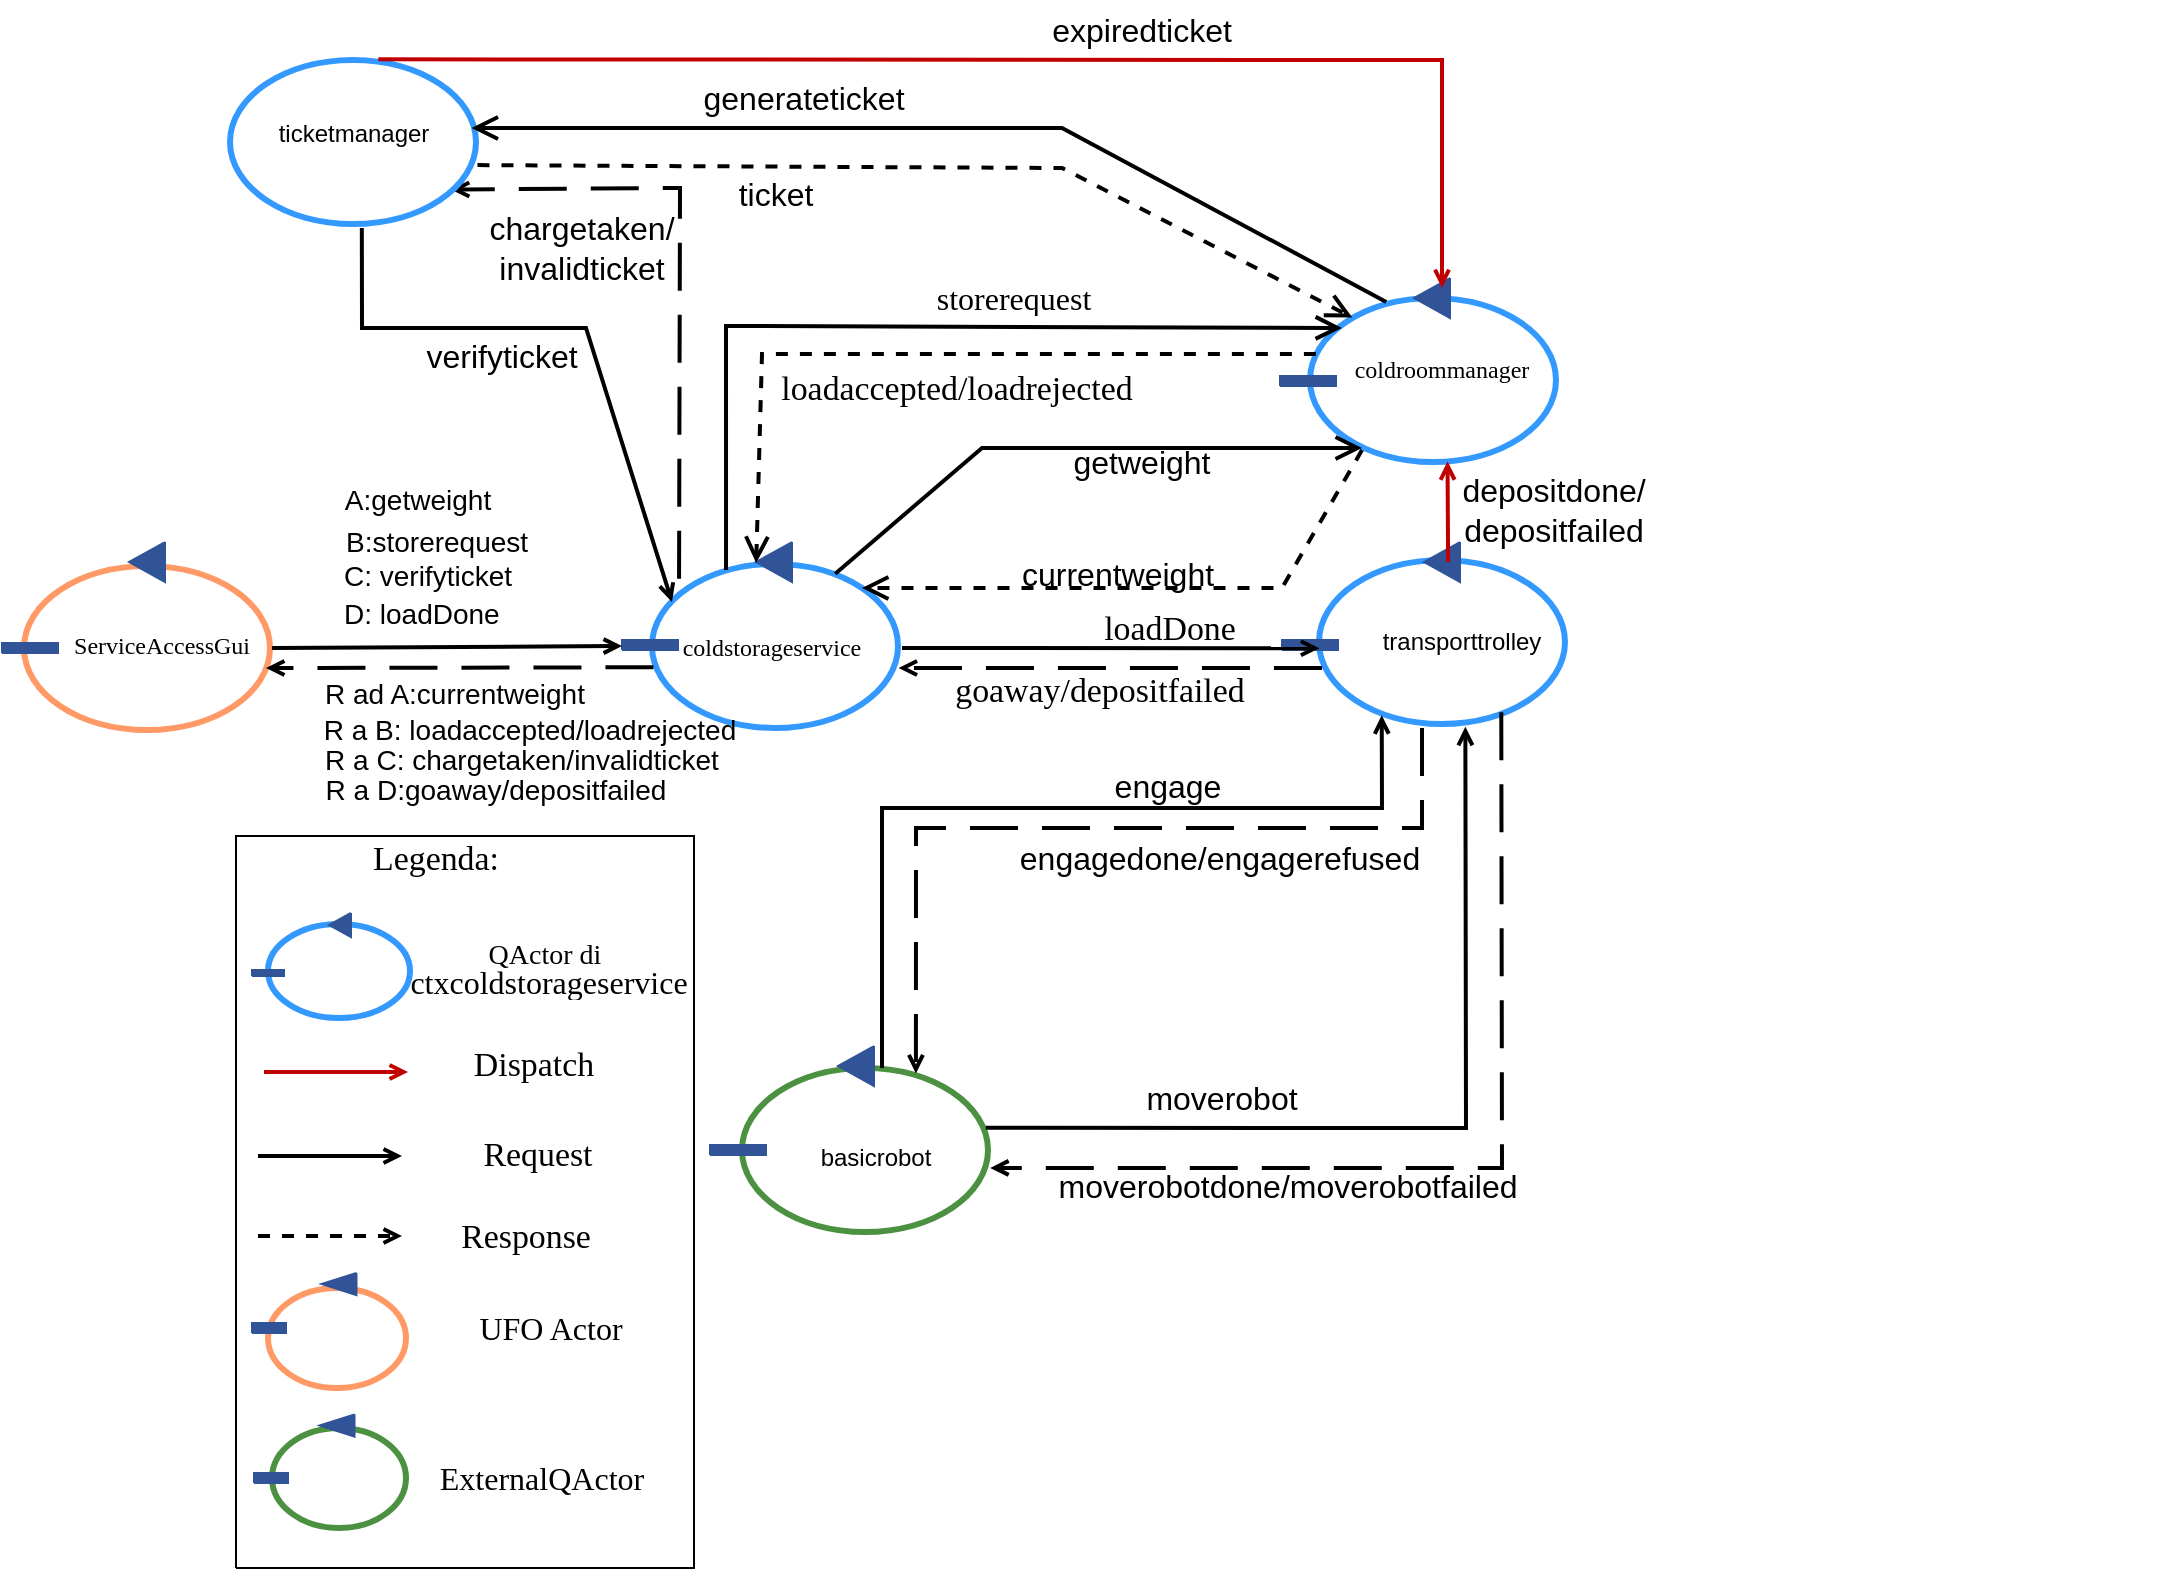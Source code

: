 <mxfile version="24.2.5" type="device">
  <diagram name="Pagina-1" id="2z8MdK_rds_FzZH4PgVI">
    <mxGraphModel dx="-200" dy="310" grid="1" gridSize="10" guides="1" tooltips="1" connect="1" arrows="1" fold="1" page="1" pageScale="1" pageWidth="827" pageHeight="1169" math="0" shadow="0">
      <root>
        <mxCell id="0" />
        <mxCell id="1" parent="0" />
        <UserObject label="" tags="Sfondo" id="kZNqer2ItSsOgNp0ve4C-4">
          <mxCell style="vsdxID=4;fillColor=none;gradientColor=none;shape=stencil(vVHLDsIgEPwajiQU4hfU+h8bu7RELM2CFv9eyMZYjCcP3mZ2Zh/ZEaaPM6wotIqJwgU3N6ZZmKPQ2i0zkksFCTMI09tAOFG4LSPzFaqzomu41wmZ+1Tt0OrB7MD0xE6gc5EoN5qi1vsa1Kmvo1SWkF2UFBIkF5ZmqweaUJY10nqYGiluiOuu3P182P/OKuD9Zuu855T2+mcspcSRmuEJ);strokeColor=#3399ff;strokeWidth=3;points=[[0.5,0,0],[0.5,0.5,0],[0.5,0.5,0],[0.5,0.5,0],[1,0.5,0]];labelBackgroundColor=none;rounded=0;html=1;whiteSpace=wrap;" parent="1" vertex="1">
            <mxGeometry x="1486.5" y="636" width="123" height="82" as="geometry" />
          </mxCell>
        </UserObject>
        <UserObject label="" tags="Sfondo" id="kZNqer2ItSsOgNp0ve4C-5">
          <mxCell style="vsdxID=5;rotation=270;fillColor=#305497;gradientColor=none;shape=stencil(UzV2Ls5ILEhVNTIoLinKz04tz0wpyVA1dlE1MsrMy0gtyiwBslSNXVWNndPyi1LTi/JL81Ig/IJEkEoQKze/DGRCBUSfoYEBSI+RQSUq3w2iOCczD0mxKapaPCpJMJSAC4AMhNvTMnNyIF5Hlkf3K1AIEk7GrgA=);strokeColor=#305497;points=[[0.5,0.67,0],[1,0.67,0],[0.5,0,0]];labelBackgroundColor=none;rounded=0;html=1;whiteSpace=wrap;" parent="1" vertex="1">
            <mxGeometry x="1538" y="628" width="20" height="18" as="geometry" />
          </mxCell>
        </UserObject>
        <UserObject label="" tags="Sfondo" id="kZNqer2ItSsOgNp0ve4C-6">
          <mxCell style="vsdxID=6;fillColor=#305497;gradientColor=none;shape=stencil(nZBLDoAgDERP0z3SIyjew0SURgSD+Lu9kMZoXLhwN9O+tukAlrNpJg1SzDH4QW/URgNYgZTkjA4UkwJUgGXng+6DX1zLfmoymdXo17xh5zmRJ6Q42BWCfc2oJfdAr+Yv+AP9Cb7OJ3H/2JG1HNGz/84klThPVCc=);strokeColor=#305497;points=[[1,0.5,0],[0.5,0,0],[0.5,0.5,0],[0.5,0.5,0]];labelBackgroundColor=none;rounded=0;html=1;whiteSpace=wrap;" parent="1" vertex="1">
            <mxGeometry x="1468" y="676" width="28" height="5" as="geometry" />
          </mxCell>
        </UserObject>
        <UserObject label="&lt;div style=&quot;font-size: 1px&quot;&gt;&lt;font style=&quot;font-size:16.93px;font-family:Calibri;color:#000000;direction:ltr;letter-spacing:0px;line-height:120%;opacity:1&quot;&gt;&lt;br&gt;&lt;/font&gt;&lt;/div&gt;" tags="Sfondo" id="kZNqer2ItSsOgNp0ve4C-11">
          <mxCell style="verticalAlign=middle;align=center;overflow=width;vsdxID=11;fillColor=none;gradientColor=none;shape=stencil(nZBLDoAgDERP0z3SIyjew0SURgSD+Lu9kMZoXLhwN9O+tukAlrNpJg1SzDH4QW/URgNYgZTkjA4UkwJUgGXng+6DX1zLfmoymdXo17xh5zmRJ6Q42BWCfc2oJfdAr+Yv+AP9Cb7OJ3H/2JG1HNGz/84klThPVCc=);strokeColor=none;points=[];labelBackgroundColor=none;rounded=0;html=1;whiteSpace=wrap;" parent="1" vertex="1">
            <mxGeometry x="1460" y="789" width="214" height="28" as="geometry" />
          </mxCell>
        </UserObject>
        <UserObject label="" tags="Sfondo" id="kZNqer2ItSsOgNp0ve4C-28">
          <mxCell style="vsdxID=30;fillColor=none;gradientColor=none;shape=stencil(vVHLDsIgEPwajiQU4hfU+h8bu7RELM2CFv9eyMZYjCcP3mZ2Zh/ZEaaPM6wotIqJwgU3N6ZZmKPQ2i0zkksFCTMI09tAOFG4LSPzFaqzomu41wmZ+1Tt0OrB7MD0xE6gc5EoN5qi1vsa1Kmvo1SWkF2UFBIkF5ZmqweaUJY10nqYGiluiOuu3P182P/OKuD9Zuu855T2+mcspcSRmuEJ);strokeColor=#3399ff;strokeWidth=3;points=[[0.5,0,0],[0.5,0.5,0],[0.5,0.5,0],[0.5,0.5,0],[1,0.5,0]];labelBackgroundColor=none;rounded=0;html=1;whiteSpace=wrap;" parent="1" vertex="1">
            <mxGeometry x="1153" y="638" width="123" height="82" as="geometry" />
          </mxCell>
        </UserObject>
        <UserObject label="" tags="Sfondo" id="kZNqer2ItSsOgNp0ve4C-29">
          <mxCell style="vsdxID=31;rotation=270;fillColor=#305497;gradientColor=none;shape=stencil(UzV2Ls5ILEhVNTIoLinKz04tz0wpyVA1dlE1MsrMy0gtyiwBslSNXVWNndPyi1LTi/JL81Ig/IJEkEoQKze/DGRCBUSfoYEBSI+RQSUq3w2iOCczD0mxKapaPCpJMJSAC4AMhNvTMnNyIF5Hlkf3K1AIEk7GrgA=);strokeColor=#305497;points=[[0.5,0.67,0],[1,0.67,0],[0.5,0,0]];labelBackgroundColor=none;rounded=0;html=1;whiteSpace=wrap;" parent="1" vertex="1">
            <mxGeometry x="1204" y="628" width="20" height="18" as="geometry" />
          </mxCell>
        </UserObject>
        <UserObject label="" tags="Sfondo" id="kZNqer2ItSsOgNp0ve4C-30">
          <mxCell style="vsdxID=32;fillColor=#305497;gradientColor=none;shape=stencil(nZBLDoAgDERP0z3SIyjew0SURgSD+Lu9kMZoXLhwN9O+tukAlrNpJg1SzDH4QW/URgNYgZTkjA4UkwJUgGXng+6DX1zLfmoymdXo17xh5zmRJ6Q42BWCfc2oJfdAr+Yv+AP9Cb7OJ3H/2JG1HNGz/84klThPVCc=);strokeColor=#305497;points=[[1,0.5,0],[0.5,0,0],[0.5,0.5,0],[0.5,0.5,0]];labelBackgroundColor=none;rounded=0;html=1;whiteSpace=wrap;" parent="1" vertex="1">
            <mxGeometry x="1138" y="676" width="28" height="5" as="geometry" />
          </mxCell>
        </UserObject>
        <UserObject label="" tags="Sfondo" id="kZNqer2ItSsOgNp0ve4C-31">
          <mxCell style="vsdxID=33;fillColor=none;gradientColor=none;shape=stencil(vVHLDsIgEPwajiQU4hfU+h8bu7RELM2CFv9eyMZYjCcP3mZ2Zh/ZEaaPM6wotIqJwgU3N6ZZmKPQ2i0zkksFCTMI09tAOFG4LSPzFaqzomu41wmZ+1Tt0OrB7MD0xE6gc5EoN5qi1vsa1Kmvo1SWkF2UFBIkF5ZmqweaUJY10nqYGiluiOuu3P182P/OKuD9Zuu855T2+mcspcSRmuEJ);strokeColor=#3399ff;strokeWidth=3;points=[[0.5,0,0],[0.5,0.5,0],[0.5,0.5,0],[0.5,0.5,0],[1,0.5,0]];labelBackgroundColor=none;rounded=0;html=1;whiteSpace=wrap;" parent="1" vertex="1">
            <mxGeometry x="1482" y="505" width="123" height="82" as="geometry" />
          </mxCell>
        </UserObject>
        <UserObject label="" tags="Sfondo" id="kZNqer2ItSsOgNp0ve4C-32">
          <mxCell style="vsdxID=34;rotation=270;fillColor=#305497;gradientColor=none;shape=stencil(UzV2Ls5ILEhVNTIoLinKz04tz0wpyVA1dlE1MsrMy0gtyiwBslSNXVWNndPyi1LTi/JL81Ig/IJEkEoQKze/DGRCBUSfoYEBSI+RQSUq3w2iOCczD0mxKapaPCpJMJSAC4AMhNvTMnNyIF5Hlkf3K1AIEk7GrgA=);strokeColor=#305497;points=[[0.5,0.67,0],[1,0.67,0],[0.5,0,0]];labelBackgroundColor=none;rounded=0;html=1;whiteSpace=wrap;" parent="1" vertex="1">
            <mxGeometry x="1533" y="496" width="20" height="18" as="geometry" />
          </mxCell>
        </UserObject>
        <UserObject label="" tags="Sfondo" id="kZNqer2ItSsOgNp0ve4C-33">
          <mxCell style="vsdxID=35;fillColor=#305497;gradientColor=none;shape=stencil(nZBLDoAgDERP0z3SIyjew0SURgSD+Lu9kMZoXLhwN9O+tukAlrNpJg1SzDH4QW/URgNYgZTkjA4UkwJUgGXng+6DX1zLfmoymdXo17xh5zmRJ6Q42BWCfc2oJfdAr+Yv+AP9Cb7OJ3H/2JG1HNGz/84klThPVCc=);strokeColor=#305497;points=[[1,0.5,0],[0.5,0,0],[0.5,0.5,0],[0.5,0.5,0]];labelBackgroundColor=none;rounded=0;html=1;whiteSpace=wrap;" parent="1" vertex="1">
            <mxGeometry x="1467" y="544" width="28" height="5" as="geometry" />
          </mxCell>
        </UserObject>
        <UserObject label="&lt;div style=&quot;&quot;&gt;&lt;font style=&quot;font-family: Calibri; color: rgb(0, 0, 0); direction: ltr; letter-spacing: 0px; line-height: 120%; opacity: 1; font-size: 12px;&quot;&gt;coldroommanager&lt;/font&gt;&lt;/div&gt;" tags="Sfondo" id="kZNqer2ItSsOgNp0ve4C-34">
          <mxCell style="verticalAlign=middle;align=center;overflow=width;vsdxID=36;fillColor=none;gradientColor=none;shape=stencil(nZBLDoAgDERP0z3SIyjew0SURgSD+Lu9kMZoXLhwN9O+tukAlrNpJg1SzDH4QW/URgNYgZTkjA4UkwJUgGXng+6DX1zLfmoymdXo17xh5zmRJ6Q42BWCfc2oJfdAr+Yv+AP9Cb7OJ3H/2JG1HNGz/84klThPVCc=);strokeColor=none;points=[];labelBackgroundColor=none;rounded=0;html=1;whiteSpace=wrap;" parent="1" vertex="1">
            <mxGeometry x="1441" y="527" width="214" height="28" as="geometry" />
          </mxCell>
        </UserObject>
        <UserObject label="&lt;div style=&quot;&quot;&gt;&lt;font style=&quot;font-family: Calibri; color: rgb(0, 0, 0); direction: ltr; letter-spacing: 0px; line-height: 120%; opacity: 1;&quot;&gt;&lt;font style=&quot;font-size: 12px;&quot;&gt;ServiceAccessGui&lt;/font&gt;&lt;br&gt;&lt;/font&gt;&lt;/div&gt;" tags="Sfondo" id="kZNqer2ItSsOgNp0ve4C-35">
          <mxCell style="verticalAlign=middle;align=center;overflow=width;vsdxID=37;fillColor=none;gradientColor=none;shape=stencil(nZBLDoAgDERP0z3SIyjew0SURgSD+Lu9kMZoXLhwN9O+tukAlrNpJg1SzDH4QW/URgNYgZTkjA4UkwJUgGXng+6DX1zLfmoymdXo17xh5zmRJ6Q42BWCfc2oJfdAr+Yv+AP9Cb7OJ3H/2JG1HNGz/84klThPVCc=);strokeColor=none;points=[];labelBackgroundColor=none;rounded=0;html=1;whiteSpace=wrap;" parent="1" vertex="1">
            <mxGeometry x="863" y="665" width="90" height="28" as="geometry" />
          </mxCell>
        </UserObject>
        <UserObject label="&lt;div style=&quot;font-size: 1px&quot;&gt;&lt;font style=&quot;font-size:16.93px;font-family:Calibri;color:#000000;direction:ltr;letter-spacing:0px;line-height:120%;opacity:1&quot;&gt;loadaccepted/loadrejected&lt;br&gt;&lt;/font&gt;&lt;/div&gt;" tags="Sfondo" id="kZNqer2ItSsOgNp0ve4C-36">
          <mxCell style="verticalAlign=middle;align=center;overflow=width;vsdxID=41;fillColor=none;gradientColor=none;shape=stencil(nZBLDoAgDERP0z3SIyjew0SURgSD+Lu9kMZoXLhwN9O+tukAlrNpJg1SzDH4QW/URgNYgZTkjA4UkwJUgGXng+6DX1zLfmoymdXo17xh5zmRJ6Q42BWCfc2oJfdAr+Yv+AP9Cb7OJ3H/2JG1HNGz/84klThPVCc=);strokeColor=none;points=[];labelBackgroundColor=none;rounded=0;html=1;whiteSpace=wrap;" parent="1" vertex="1">
            <mxGeometry x="1203" y="531" width="205" height="40" as="geometry" />
          </mxCell>
        </UserObject>
        <UserObject label="&lt;div style=&quot;&quot;&gt;&lt;font style=&quot;font-family: Calibri; color: rgb(0, 0, 0); direction: ltr; letter-spacing: 0px; line-height: 120%; opacity: 1;&quot;&gt;&lt;font style=&quot;font-size: 16px;&quot;&gt;storerequest&lt;/font&gt;&lt;br&gt;&lt;/font&gt;&lt;/div&gt;" tags="Sfondo" id="kZNqer2ItSsOgNp0ve4C-37">
          <mxCell style="verticalAlign=middle;align=center;overflow=width;vsdxID=42;fillColor=none;gradientColor=none;shape=stencil(nZBLDoAgDERP0z3SIyjew0SURgSD+Lu9kMZoXLhwN9O+tukAlrNpJg1SzDH4QW/URgNYgZTkjA4UkwJUgGXng+6DX1zLfmoymdXo17xh5zmRJ6Q42BWCfc2oJfdAr+Yv+AP9Cb7OJ3H/2JG1HNGz/84klThPVCc=);strokeColor=none;points=[];labelBackgroundColor=none;rounded=0;html=1;whiteSpace=wrap;" parent="1" vertex="1">
            <mxGeometry x="1252" y="495" width="164" height="21" as="geometry" />
          </mxCell>
        </UserObject>
        <UserObject label="" tags="Sfondo" id="kZNqer2ItSsOgNp0ve4C-38">
          <mxCell style="vsdxID=43;edgeStyle=none;startArrow=none;endArrow=open;startSize=5;endSize=5;strokeWidth=2;strokeColor=#000000;spacingTop=0;spacingBottom=0;spacingLeft=0;spacingRight=0;verticalAlign=middle;html=1;labelBackgroundColor=#ffffff;rounded=0;exitX=0.551;exitY=0.75;exitDx=0;exitDy=0;exitPerimeter=0;" parent="1" source="kZNqer2ItSsOgNp0ve4C-66" edge="1">
            <mxGeometry relative="1" as="geometry">
              <Array as="points">
                <mxPoint x="1008" y="520" />
                <mxPoint x="1120" y="520" />
              </Array>
              <mxPoint x="1067" y="660" as="sourcePoint" />
              <mxPoint x="1163" y="657" as="targetPoint" />
            </mxGeometry>
          </mxCell>
        </UserObject>
        <UserObject label="&lt;div style=&quot;font-size: 1px&quot;&gt;&lt;font style=&quot;font-size:16.93px;font-family:Calibri;color:#000000;direction:ltr;letter-spacing:0px;line-height:120%;opacity:1&quot;&gt;loadDone&lt;br/&gt;&lt;/font&gt;&lt;/div&gt;" tags="Sfondo" id="kZNqer2ItSsOgNp0ve4C-43">
          <mxCell style="verticalAlign=middle;align=center;overflow=width;vsdxID=52;fillColor=none;gradientColor=none;shape=stencil(nZBLDoAgDERP0z3SIyjew0SURgSD+Lu9kMZoXLhwN9O+tukAlrNpJg1SzDH4QW/URgNYgZTkjA4UkwJUgGXng+6DX1zLfmoymdXo17xh5zmRJ6Q42BWCfc2oJfdAr+Yv+AP9Cb7OJ3H/2JG1HNGz/84klThPVCc=);strokeColor=none;points=[];labelBackgroundColor=none;rounded=0;html=1;whiteSpace=wrap;" parent="1" vertex="1">
            <mxGeometry x="1330" y="660" width="164" height="21" as="geometry" />
          </mxCell>
        </UserObject>
        <UserObject label="" tags="Sfondo" id="kZNqer2ItSsOgNp0ve4C-44">
          <mxCell style="vsdxID=53;edgeStyle=none;dashed=1;dashPattern=12.00 6.00;startArrow=none;endArrow=open;startSize=5;endSize=5;strokeWidth=2;strokeColor=#000000;spacingTop=0;spacingBottom=0;spacingLeft=0;spacingRight=0;verticalAlign=middle;html=1;labelBackgroundColor=#ffffff;rounded=0;exitX=0.012;exitY=0.659;exitDx=0;exitDy=0;exitPerimeter=0;entryX=0.987;entryY=1;entryDx=0;entryDy=0;entryPerimeter=0;" parent="1" source="kZNqer2ItSsOgNp0ve4C-4" target="kZNqer2ItSsOgNp0ve4C-52" edge="1">
            <mxGeometry relative="1" as="geometry">
              <Array as="points" />
              <mxPoint x="1478" y="730" as="sourcePoint" />
              <mxPoint x="1257" y="712" as="targetPoint" />
            </mxGeometry>
          </mxCell>
        </UserObject>
        <UserObject label="&lt;div style=&quot;font-size: 1px&quot;&gt;&lt;font style=&quot;font-size:16.93px;font-family:Calibri;color:#000000;direction:ltr;letter-spacing:0px;line-height:120%;opacity:1&quot;&gt;goaway/depositfailed&lt;br&gt;&lt;/font&gt;&lt;/div&gt;" tags="Sfondo" id="kZNqer2ItSsOgNp0ve4C-45">
          <mxCell style="verticalAlign=middle;align=center;overflow=width;vsdxID=54;fillColor=none;gradientColor=none;shape=stencil(nZBLDoAgDERP0z3SIyjew0SURgSD+Lu9kMZoXLhwN9O+tukAlrNpJg1SzDH4QW/URgNYgZTkjA4UkwJUgGXng+6DX1zLfmoymdXo17xh5zmRJ6Q42BWCfc2oJfdAr+Yv+AP9Cb7OJ3H/2JG1HNGz/84klThPVCc=);strokeColor=none;points=[];labelBackgroundColor=none;rounded=0;html=1;whiteSpace=wrap;" parent="1" vertex="1">
            <mxGeometry x="1295" y="691.5" width="164" height="21" as="geometry" />
          </mxCell>
        </UserObject>
        <UserObject label="" tags="Sfondo" id="kZNqer2ItSsOgNp0ve4C-49">
          <mxCell style="vsdxID=64;fillColor=none;gradientColor=none;shape=stencil(vVHLDsIgEPwajiQU4hfU+h8bu7RELM2CFv9eyMZYjCcP3mZ2Zh/ZEaaPM6wotIqJwgU3N6ZZmKPQ2i0zkksFCTMI09tAOFG4LSPzFaqzomu41wmZ+1Tt0OrB7MD0xE6gc5EoN5qi1vsa1Kmvo1SWkF2UFBIkF5ZmqweaUJY10nqYGiluiOuu3P182P/OKuD9Zuu855T2+mcspcSRmuEJ);strokeColor=#f96;strokeWidth=3;points=[[0.5,0,0],[0.5,0.5,0],[0.5,0.5,0],[0.5,0.5,0],[1,0.5,0]];labelBackgroundColor=none;rounded=0;html=1;whiteSpace=wrap;" parent="1" vertex="1">
            <mxGeometry x="839" y="639" width="123" height="82" as="geometry" />
          </mxCell>
        </UserObject>
        <UserObject label="" tags="Sfondo" id="kZNqer2ItSsOgNp0ve4C-50">
          <mxCell style="vsdxID=65;rotation=270;fillColor=#305497;gradientColor=none;shape=stencil(UzV2Ls5ILEhVNTIoLinKz04tz0wpyVA1dlE1MsrMy0gtyiwBslSNXVWNndPyi1LTi/JL81Ig/IJEkEoQKze/DGRCBUSfoYEBSI+RQSUq3w2iOCczD0mxKapaPCpJMJSAC4AMhNvTMnNyIF5Hlkf3K1AIEk7GrgA=);strokeColor=#305497;points=[[0.5,0.67,0],[1,0.67,0],[0.5,0,0]];labelBackgroundColor=none;rounded=0;html=1;whiteSpace=wrap;" parent="1" vertex="1">
            <mxGeometry x="890.5" y="628" width="20" height="18" as="geometry" />
          </mxCell>
        </UserObject>
        <UserObject label="" tags="Sfondo" id="kZNqer2ItSsOgNp0ve4C-51">
          <mxCell style="vsdxID=66;fillColor=#305497;gradientColor=none;shape=stencil(nZBLDoAgDERP0z3SIyjew0SURgSD+Lu9kMZoXLhwN9O+tukAlrNpJg1SzDH4QW/URgNYgZTkjA4UkwJUgGXng+6DX1zLfmoymdXo17xh5zmRJ6Q42BWCfc2oJfdAr+Yv+AP9Cb7OJ3H/2JG1HNGz/84klThPVCc=);strokeColor=#305497;points=[[1,0.5,0],[0.5,0,0],[0.5,0.5,0],[0.5,0.5,0]];labelBackgroundColor=none;rounded=0;html=1;whiteSpace=wrap;" parent="1" vertex="1">
            <mxGeometry x="828" y="677.5" width="28" height="5" as="geometry" />
          </mxCell>
        </UserObject>
        <UserObject label="&lt;div style=&quot;&quot;&gt;&lt;font style=&quot;font-family: Calibri; color: rgb(0, 0, 0); direction: ltr; letter-spacing: 0px; line-height: 120%; opacity: 1; font-size: 12px;&quot;&gt;coldstorageservice&lt;/font&gt;&lt;/div&gt;" tags="Sfondo" id="kZNqer2ItSsOgNp0ve4C-52">
          <mxCell style="verticalAlign=middle;align=center;overflow=width;vsdxID=68;fillColor=none;gradientColor=none;shape=stencil(nZBLDoAgDERP0z3SIyjew0SURgSD+Lu9kMZoXLhwN9O+tukAlrNpJg1SzDH4QW/URgNYgZTkjA4UkwJUgGXng+6DX1zLfmoymdXo17xh5zmRJ6Q42BWCfc2oJfdAr+Yv+AP9Cb7OJ3H/2JG1HNGz/84klThPVCc=);strokeColor=none;points=[];labelBackgroundColor=none;rounded=0;html=1;whiteSpace=wrap;" parent="1" vertex="1">
            <mxGeometry x="1148" y="670" width="130" height="20" as="geometry" />
          </mxCell>
        </UserObject>
        <UserObject label="&lt;div style=&quot;font-size: 1px&quot;&gt;&lt;p style=&quot;text-align:center;margin-left:0;margin-right:0;margin-top:0px;margin-bottom:0px;text-indent:0;vertical-align:middle;direction:ltr;&quot;&gt;&lt;/p&gt;&lt;/div&gt;" tags="Connettore Azure" id="kZNqer2ItSsOgNp0ve4C-54">
          <mxCell style="vsdxID=56;edgeStyle=none;dashed=1;startArrow=none;endArrow=open;startSize=9;endSize=9;strokeWidth=2;strokeColor=#000000;spacingTop=0;spacingBottom=0;spacingLeft=0;spacingRight=0;verticalAlign=middle;html=1;labelBackgroundColor=#ffffff;rounded=0;align=center;exitX=0.024;exitY=0.341;exitDx=0;exitDy=0;exitPerimeter=0;" parent="1" source="kZNqer2ItSsOgNp0ve4C-31" target="kZNqer2ItSsOgNp0ve4C-29" edge="1">
            <mxGeometry x="0.227" y="14" relative="1" as="geometry">
              <mxPoint as="offset" />
              <Array as="points">
                <mxPoint x="1208" y="533" />
                <mxPoint x="1205.09" y="637.52" />
              </Array>
            </mxGeometry>
          </mxCell>
        </UserObject>
        <UserObject label="&lt;div style=&quot;font-size: 1px&quot;&gt;&lt;p style=&quot;text-align:center;margin-left:0;margin-right:0;margin-top:0px;margin-bottom:0px;text-indent:0;vertical-align:middle;direction:ltr;&quot;&gt;&lt;/p&gt;&lt;/div&gt;" tags="Connettore Azure" id="kZNqer2ItSsOgNp0ve4C-55">
          <mxCell style="vsdxID=55;edgeStyle=none;startArrow=none;endArrow=open;startSize=9;endSize=9;strokeWidth=2;strokeColor=#000000;spacingTop=0;spacingBottom=0;spacingLeft=0;spacingRight=0;verticalAlign=middle;html=1;labelBackgroundColor=#ffffff;rounded=0;align=center;exitX=0.301;exitY=0.037;exitDx=0;exitDy=0;exitPerimeter=0;" parent="1" source="kZNqer2ItSsOgNp0ve4C-28" edge="1">
            <mxGeometry relative="1" as="geometry">
              <mxPoint x="94" y="-39" as="offset" />
              <Array as="points">
                <mxPoint x="1190" y="519" />
              </Array>
              <mxPoint x="1498" y="520" as="targetPoint" />
            </mxGeometry>
          </mxCell>
        </UserObject>
        <UserObject label="" tags="Sfondo" id="kZNqer2ItSsOgNp0ve4C-56">
          <mxCell style="vsdxID=13;edgeStyle=none;startArrow=none;endArrow=open;startSize=5;endSize=5;strokeWidth=2;strokeColor=#c00000;spacingTop=0;spacingBottom=0;spacingLeft=0;spacingRight=0;verticalAlign=middle;html=1;labelBackgroundColor=#ffffff;rounded=0;exitX=0.5;exitY=0.67;exitDx=0;exitDy=0;exitPerimeter=0;entryX=0.559;entryY=0.996;entryDx=0;entryDy=0;entryPerimeter=0;" parent="1" source="kZNqer2ItSsOgNp0ve4C-5" target="kZNqer2ItSsOgNp0ve4C-31" edge="1">
            <mxGeometry relative="1" as="geometry">
              <Array as="points" />
              <mxPoint x="1578" y="628" as="sourcePoint" />
              <mxPoint x="1558" y="598" as="targetPoint" />
            </mxGeometry>
          </mxCell>
        </UserObject>
        <mxCell id="kZNqer2ItSsOgNp0ve4C-57" parent="1" vertex="1">
          <mxGeometry x="1909" y="749" as="geometry" />
        </mxCell>
        <UserObject label="" tags="Sfondo" id="kZNqer2ItSsOgNp0ve4C-59">
          <mxCell style="vsdxID=69;edgeStyle=none;startArrow=none;endArrow=open;startSize=5;endSize=5;strokeWidth=2;strokeColor=#000000;spacingTop=0;spacingBottom=0;spacingLeft=0;spacingRight=0;verticalAlign=middle;html=1;labelBackgroundColor=#ffffff;rounded=0;exitX=1.008;exitY=0.5;exitDx=0;exitDy=0;exitPerimeter=0;entryX=0;entryY=0.6;entryDx=0;entryDy=0;entryPerimeter=0;" parent="1" source="kZNqer2ItSsOgNp0ve4C-49" target="kZNqer2ItSsOgNp0ve4C-30" edge="1">
            <mxGeometry relative="1" as="geometry">
              <mxPoint as="offset" />
              <Array as="points" />
            </mxGeometry>
          </mxCell>
        </UserObject>
        <mxCell id="kZNqer2ItSsOgNp0ve4C-60" parent="1" vertex="1">
          <mxGeometry x="1494" y="571" as="geometry" />
        </mxCell>
        <UserObject label="" tags="Sfondo" id="kZNqer2ItSsOgNp0ve4C-61">
          <mxCell style="vsdxID=45;edgeStyle=none;dashed=1;dashPattern=12.00 6.00;startArrow=none;endArrow=open;startSize=5;endSize=5;strokeWidth=2;strokeColor=#000000;spacingTop=0;spacingBottom=0;spacingLeft=0;spacingRight=0;verticalAlign=middle;html=1;labelBackgroundColor=#ffffff;rounded=0;entryX=0.759;entryY=0.064;entryDx=0;entryDy=0;entryPerimeter=0;exitX=0.11;exitY=0.09;exitDx=0;exitDy=0;exitPerimeter=0;" parent="1" source="kZNqer2ItSsOgNp0ve4C-28" target="kZNqer2ItSsOgNp0ve4C-66" edge="1">
            <mxGeometry relative="1" as="geometry">
              <Array as="points">
                <mxPoint x="1167" y="450" />
              </Array>
              <mxPoint x="1148" y="640" as="sourcePoint" />
              <mxPoint x="1238" y="720" as="targetPoint" />
            </mxGeometry>
          </mxCell>
        </UserObject>
        <mxCell id="kZNqer2ItSsOgNp0ve4C-63" parent="1" vertex="1">
          <mxGeometry x="1265" y="702" as="geometry" />
        </mxCell>
        <UserObject label="" tags="Sfondo" id="kZNqer2ItSsOgNp0ve4C-64">
          <mxCell style="vsdxID=51;edgeStyle=none;startArrow=none;endArrow=open;startSize=5;endSize=5;strokeWidth=2;strokeColor=#000000;spacingTop=0;spacingBottom=0;spacingLeft=0;spacingRight=0;verticalAlign=middle;html=1;labelBackgroundColor=#ffffff;rounded=0;entryX=0.667;entryY=0.827;entryDx=0;entryDy=0;entryPerimeter=0;" parent="1" source="kZNqer2ItSsOgNp0ve4C-52" target="kZNqer2ItSsOgNp0ve4C-6" edge="1">
            <mxGeometry relative="1" as="geometry">
              <Array as="points" />
              <mxPoint x="1448" y="680" as="targetPoint" />
            </mxGeometry>
          </mxCell>
        </UserObject>
        <UserObject label="" tags="Sfondo" id="kZNqer2ItSsOgNp0ve4C-65">
          <mxCell style="vsdxID=1;fillColor=none;gradientColor=none;shape=stencil(vVHLDsIgEPwajiQU4hfU+h8bu7RELM2CFv9eyMZYjCcP3mZ2Zh/ZEaaPM6wotIqJwgU3N6ZZmKPQ2i0zkksFCTMI09tAOFG4LSPzFaqzomu41wmZ+1Tt0OrB7MD0xE6gc5EoN5qi1vsa1Kmvo1SWkF2UFBIkF5ZmqweaUJY10nqYGiluiOuu3P182P/OKuD9Zuu855T2+mcspcSRmuEJ);strokeColor=#3399ff;strokeWidth=3;points=[[0.5,0,0],[0.5,0.5,0],[0.5,0.5,0],[0.5,0.5,0],[1,0.5,0]];labelBackgroundColor=none;rounded=0;html=1;whiteSpace=wrap;" parent="1" vertex="1">
            <mxGeometry x="942" y="386" width="123" height="82" as="geometry" />
          </mxCell>
        </UserObject>
        <UserObject label="&lt;div style=&quot;font-size: 1px&quot;&gt;&lt;br&gt;&lt;/div&gt;" tags="Sfondo" id="kZNqer2ItSsOgNp0ve4C-66">
          <mxCell style="verticalAlign=middle;align=center;overflow=width;vsdxID=10;fillColor=none;gradientColor=none;shape=stencil(nZBLDoAgDERP0z3SIyjew0SURgSD+Lu9kMZoXLhwN9O+tukAlrNpJg1SzDH4QW/URgNYgZTkjA4UkwJUgGXng+6DX1zLfmoymdXo17xh5zmRJ6Q42BWCfc2oJfdAr+Yv+AP9Cb7OJ3H/2JG1HNGz/84klThPVCc=);strokeColor=none;points=[];labelBackgroundColor=none;rounded=0;html=1;whiteSpace=wrap;" parent="1" vertex="1">
            <mxGeometry x="890" y="449" width="214" height="28" as="geometry" />
          </mxCell>
        </UserObject>
        <mxCell id="kZNqer2ItSsOgNp0ve4C-71" value="&lt;font style=&quot;font-size: 16px;&quot;&gt;verifyticket&lt;/font&gt;" style="text;html=1;align=center;verticalAlign=middle;whiteSpace=wrap;rounded=0;" parent="1" vertex="1">
          <mxGeometry x="1048" y="519" width="60" height="30" as="geometry" />
        </mxCell>
        <mxCell id="kZNqer2ItSsOgNp0ve4C-73" value="&lt;font style=&quot;font-size: 16px;&quot;&gt;chargetaken/&lt;/font&gt;&lt;div&gt;&lt;font size=&quot;3&quot;&gt;invalidticket&lt;/font&gt;&lt;/div&gt;" style="text;html=1;align=center;verticalAlign=middle;whiteSpace=wrap;rounded=0;" parent="1" vertex="1">
          <mxGeometry x="1088" y="465" width="60" height="30" as="geometry" />
        </mxCell>
        <mxCell id="kZNqer2ItSsOgNp0ve4C-75" value="&lt;font style=&quot;font-size: 16px;&quot;&gt;depositdone/&lt;/font&gt;&lt;div&gt;&lt;span style=&quot;background-color: initial; font-size: 16px;&quot;&gt;depositfailed&lt;/span&gt;&lt;/div&gt;" style="text;html=1;align=center;verticalAlign=middle;whiteSpace=wrap;rounded=0;" parent="1" vertex="1">
          <mxGeometry x="1558" y="594" width="92" height="34" as="geometry" />
        </mxCell>
        <UserObject label="&lt;div style=&quot;font-size: 1px&quot;&gt;&lt;p style=&quot;text-align:center;margin-left:0;margin-right:0;margin-top:0px;margin-bottom:0px;text-indent:0;vertical-align:middle;direction:ltr;&quot;&gt;&lt;/p&gt;&lt;/div&gt;" tags="Connettore Azure" id="kZNqer2ItSsOgNp0ve4C-78">
          <mxCell style="vsdxID=55;edgeStyle=none;startArrow=none;endArrow=open;startSize=9;endSize=9;strokeWidth=2;strokeColor=#000000;spacingTop=0;spacingBottom=0;spacingLeft=0;spacingRight=0;verticalAlign=middle;html=1;labelBackgroundColor=#ffffff;rounded=0;align=center;entryX=0.798;entryY=-0.151;entryDx=0;entryDy=0;entryPerimeter=0;exitX=0.31;exitY=0.024;exitDx=0;exitDy=0;exitPerimeter=0;" parent="1" source="kZNqer2ItSsOgNp0ve4C-31" edge="1">
            <mxGeometry relative="1" as="geometry">
              <mxPoint x="94" y="-39" as="offset" />
              <Array as="points">
                <mxPoint x="1358" y="420" />
              </Array>
              <mxPoint x="1510" y="485.23" as="sourcePoint" />
              <mxPoint x="1062.772" y="420.002" as="targetPoint" />
            </mxGeometry>
          </mxCell>
        </UserObject>
        <mxCell id="kZNqer2ItSsOgNp0ve4C-79" value="&lt;font style=&quot;font-size: 16px;&quot;&gt;expiredticket&lt;/font&gt;" style="text;html=1;align=center;verticalAlign=middle;whiteSpace=wrap;rounded=0;" parent="1" vertex="1">
          <mxGeometry x="1368" y="356" width="60" height="30" as="geometry" />
        </mxCell>
        <UserObject label="" tags="Sfondo" id="kZNqer2ItSsOgNp0ve4C-84">
          <mxCell style="vsdxID=13;edgeStyle=none;startArrow=none;endArrow=open;startSize=5;endSize=5;strokeWidth=2;strokeColor=#c00000;spacingTop=0;spacingBottom=0;spacingLeft=0;spacingRight=0;verticalAlign=middle;html=1;labelBackgroundColor=#ffffff;rounded=0;exitX=0.603;exitY=-0.004;exitDx=0;exitDy=0;exitPerimeter=0;" parent="1" source="kZNqer2ItSsOgNp0ve4C-65" edge="1">
            <mxGeometry relative="1" as="geometry">
              <Array as="points">
                <mxPoint x="1548" y="386" />
              </Array>
              <mxPoint x="1018" y="380" as="sourcePoint" />
              <mxPoint x="1548" y="500" as="targetPoint" />
            </mxGeometry>
          </mxCell>
        </UserObject>
        <mxCell id="kZNqer2ItSsOgNp0ve4C-86" value="&lt;font style=&quot;font-size: 16px;&quot;&gt;generateticket&lt;/font&gt;" style="text;html=1;align=center;verticalAlign=middle;whiteSpace=wrap;rounded=0;" parent="1" vertex="1">
          <mxGeometry x="1193" y="390" width="72" height="30" as="geometry" />
        </mxCell>
        <mxCell id="kZNqer2ItSsOgNp0ve4C-87" value="ticketmanager" style="text;html=1;align=center;verticalAlign=middle;whiteSpace=wrap;rounded=0;" parent="1" vertex="1">
          <mxGeometry x="973.5" y="408" width="60" height="30" as="geometry" />
        </mxCell>
        <mxCell id="kZNqer2ItSsOgNp0ve4C-88" value="&lt;font style=&quot;font-size: 16px;&quot;&gt;getweight&lt;/font&gt;" style="text;html=1;align=center;verticalAlign=middle;whiteSpace=wrap;rounded=0;" parent="1" vertex="1">
          <mxGeometry x="1368" y="572" width="60" height="30" as="geometry" />
        </mxCell>
        <UserObject label="&lt;div style=&quot;font-size: 1px&quot;&gt;&lt;p style=&quot;text-align:center;margin-left:0;margin-right:0;margin-top:0px;margin-bottom:0px;text-indent:0;vertical-align:middle;direction:ltr;&quot;&gt;&lt;/p&gt;&lt;/div&gt;" tags="Connettore Azure" id="kZNqer2ItSsOgNp0ve4C-89">
          <mxCell style="vsdxID=55;edgeStyle=none;startArrow=none;endArrow=open;startSize=9;endSize=9;strokeWidth=2;strokeColor=#000000;spacingTop=0;spacingBottom=0;spacingLeft=0;spacingRight=0;verticalAlign=middle;html=1;labelBackgroundColor=#ffffff;rounded=0;align=center;exitX=0.745;exitY=0.059;exitDx=0;exitDy=0;exitPerimeter=0;" parent="1" source="kZNqer2ItSsOgNp0ve4C-28" edge="1">
            <mxGeometry relative="1" as="geometry">
              <mxPoint x="94" y="-39" as="offset" />
              <Array as="points">
                <mxPoint x="1318" y="580" />
              </Array>
              <mxPoint x="1398" y="620" as="sourcePoint" />
              <mxPoint x="1508" y="580" as="targetPoint" />
            </mxGeometry>
          </mxCell>
        </UserObject>
        <UserObject label="&lt;div style=&quot;font-size: 1px&quot;&gt;&lt;p style=&quot;text-align:center;margin-left:0;margin-right:0;margin-top:0px;margin-bottom:0px;text-indent:0;vertical-align:middle;direction:ltr;&quot;&gt;&lt;/p&gt;&lt;/div&gt;" tags="Connettore Azure" id="kZNqer2ItSsOgNp0ve4C-91">
          <mxCell style="vsdxID=56;edgeStyle=none;dashed=1;startArrow=none;endArrow=open;startSize=9;endSize=9;strokeWidth=2;strokeColor=#000000;spacingTop=0;spacingBottom=0;spacingLeft=0;spacingRight=0;verticalAlign=middle;html=1;labelBackgroundColor=#ffffff;rounded=0;align=center;exitX=0.024;exitY=0.341;exitDx=0;exitDy=0;exitPerimeter=0;" parent="1" edge="1">
            <mxGeometry relative="1" as="geometry">
              <mxPoint x="-25" y="13" as="offset" />
              <Array as="points">
                <mxPoint x="1468" y="650" />
              </Array>
              <mxPoint x="1508" y="581" as="sourcePoint" />
              <mxPoint x="1258" y="650" as="targetPoint" />
            </mxGeometry>
          </mxCell>
        </UserObject>
        <mxCell id="kZNqer2ItSsOgNp0ve4C-92" value="&lt;font style=&quot;font-size: 16px;&quot;&gt;currentweight&lt;/font&gt;" style="text;html=1;align=center;verticalAlign=middle;whiteSpace=wrap;rounded=0;" parent="1" vertex="1">
          <mxGeometry x="1356" y="628" width="60" height="30" as="geometry" />
        </mxCell>
        <UserObject label="&lt;div style=&quot;font-size: 1px&quot;&gt;&lt;p style=&quot;text-align:center;margin-left:0;margin-right:0;margin-top:0px;margin-bottom:0px;text-indent:0;vertical-align:middle;direction:ltr;&quot;&gt;&lt;/p&gt;&lt;/div&gt;" tags="Connettore Azure" id="kZNqer2ItSsOgNp0ve4C-94">
          <mxCell style="vsdxID=56;edgeStyle=none;dashed=1;startArrow=none;endArrow=open;startSize=9;endSize=9;strokeWidth=2;strokeColor=#000000;spacingTop=0;spacingBottom=0;spacingLeft=0;spacingRight=0;verticalAlign=middle;html=1;labelBackgroundColor=#ffffff;rounded=0;align=center;entryX=0.172;entryY=0.119;entryDx=0;entryDy=0;entryPerimeter=0;exitX=1.006;exitY=0.641;exitDx=0;exitDy=0;exitPerimeter=0;" parent="1" source="kZNqer2ItSsOgNp0ve4C-65" target="kZNqer2ItSsOgNp0ve4C-31" edge="1">
            <mxGeometry relative="1" as="geometry">
              <mxPoint x="-25" y="13" as="offset" />
              <Array as="points">
                <mxPoint x="1358" y="440" />
              </Array>
              <mxPoint x="1059" y="448" as="sourcePoint" />
              <mxPoint x="1359" y="458" as="targetPoint" />
            </mxGeometry>
          </mxCell>
        </UserObject>
        <mxCell id="kZNqer2ItSsOgNp0ve4C-96" value="&lt;font style=&quot;font-size: 16px;&quot;&gt;ticket&lt;/font&gt;&lt;div&gt;&lt;br&gt;&lt;/div&gt;" style="text;html=1;align=center;verticalAlign=middle;whiteSpace=wrap;rounded=0;" parent="1" vertex="1">
          <mxGeometry x="1185" y="445" width="60" height="30" as="geometry" />
        </mxCell>
        <UserObject label="" tags="Sfondo" id="kZNqer2ItSsOgNp0ve4C-97">
          <mxCell style="vsdxID=4;fillColor=none;gradientColor=none;shape=stencil(vVHLDsIgEPwajiQU4hfU+h8bu7RELM2CFv9eyMZYjCcP3mZ2Zh/ZEaaPM6wotIqJwgU3N6ZZmKPQ2i0zkksFCTMI09tAOFG4LSPzFaqzomu41wmZ+1Tt0OrB7MD0xE6gc5EoN5qi1vsa1Kmvo1SWkF2UFBIkF5ZmqweaUJY10nqYGiluiOuu3P182P/OKuD9Zuu855T2+mcspcSRmuEJ);strokeColor=#4c9141;strokeWidth=3;points=[[0.5,0,0],[0.5,0.5,0],[0.5,0.5,0],[0.5,0.5,0],[1,0.5,0]];labelBackgroundColor=none;rounded=0;html=1;whiteSpace=wrap;" parent="1" vertex="1">
            <mxGeometry x="1198" y="890" width="123" height="82" as="geometry" />
          </mxCell>
        </UserObject>
        <UserObject label="" tags="Sfondo" id="kZNqer2ItSsOgNp0ve4C-98">
          <mxCell style="vsdxID=5;rotation=270;fillColor=#305497;gradientColor=none;shape=stencil(UzV2Ls5ILEhVNTIoLinKz04tz0wpyVA1dlE1MsrMy0gtyiwBslSNXVWNndPyi1LTi/JL81Ig/IJEkEoQKze/DGRCBUSfoYEBSI+RQSUq3w2iOCczD0mxKapaPCpJMJSAC4AMhNvTMnNyIF5Hlkf3K1AIEk7GrgA=);strokeColor=#305497;points=[[0.5,0.67,0],[1,0.67,0],[0.5,0,0]];labelBackgroundColor=none;rounded=0;html=1;whiteSpace=wrap;" parent="1" vertex="1">
            <mxGeometry x="1245" y="880" width="20" height="18" as="geometry" />
          </mxCell>
        </UserObject>
        <UserObject label="" tags="Sfondo" id="kZNqer2ItSsOgNp0ve4C-99">
          <mxCell style="vsdxID=6;fillColor=#305497;gradientColor=none;shape=stencil(nZBLDoAgDERP0z3SIyjew0SURgSD+Lu9kMZoXLhwN9O+tukAlrNpJg1SzDH4QW/URgNYgZTkjA4UkwJUgGXng+6DX1zLfmoymdXo17xh5zmRJ6Q42BWCfc2oJfdAr+Yv+AP9Cb7OJ3H/2JG1HNGz/84klThPVCc=);strokeColor=#305497;points=[[1,0.5,0],[0.5,0,0],[0.5,0.5,0],[0.5,0.5,0]];labelBackgroundColor=none;rounded=0;html=1;whiteSpace=wrap;" parent="1" vertex="1">
            <mxGeometry x="1182" y="928.5" width="28" height="5" as="geometry" />
          </mxCell>
        </UserObject>
        <mxCell id="kZNqer2ItSsOgNp0ve4C-100" value="basicrobot" style="text;html=1;align=center;verticalAlign=middle;whiteSpace=wrap;rounded=0;" parent="1" vertex="1">
          <mxGeometry x="1235" y="920" width="60" height="30" as="geometry" />
        </mxCell>
        <UserObject label="" tags="Sfondo" id="kZNqer2ItSsOgNp0ve4C-101">
          <mxCell style="vsdxID=43;edgeStyle=none;startArrow=none;endArrow=open;startSize=5;endSize=5;strokeWidth=2;strokeColor=#000000;spacingTop=0;spacingBottom=0;spacingLeft=0;spacingRight=0;verticalAlign=middle;html=1;labelBackgroundColor=#ffffff;rounded=0;entryX=0.255;entryY=0.947;entryDx=0;entryDy=0;entryPerimeter=0;" parent="1" target="kZNqer2ItSsOgNp0ve4C-4" edge="1">
            <mxGeometry relative="1" as="geometry">
              <Array as="points">
                <mxPoint x="1268" y="760" />
                <mxPoint x="1518" y="760" />
              </Array>
              <mxPoint x="1268" y="890" as="sourcePoint" />
              <mxPoint x="1488" y="780" as="targetPoint" />
            </mxGeometry>
          </mxCell>
        </UserObject>
        <UserObject label="" tags="Sfondo" id="kZNqer2ItSsOgNp0ve4C-102">
          <mxCell style="vsdxID=43;edgeStyle=none;startArrow=none;endArrow=open;startSize=5;endSize=5;strokeWidth=2;strokeColor=#000000;spacingTop=0;spacingBottom=0;spacingLeft=0;spacingRight=0;verticalAlign=middle;html=1;labelBackgroundColor=#ffffff;rounded=0;exitX=0.991;exitY=0.365;exitDx=0;exitDy=0;exitPerimeter=0;entryX=0.595;entryY=1.017;entryDx=0;entryDy=0;entryPerimeter=0;" parent="1" source="kZNqer2ItSsOgNp0ve4C-97" target="kZNqer2ItSsOgNp0ve4C-4" edge="1">
            <mxGeometry relative="1" as="geometry">
              <Array as="points">
                <mxPoint x="1560" y="920" />
              </Array>
              <mxPoint x="1528" y="920" as="sourcePoint" />
              <mxPoint x="1560" y="730" as="targetPoint" />
            </mxGeometry>
          </mxCell>
        </UserObject>
        <UserObject label="" tags="Sfondo" id="kZNqer2ItSsOgNp0ve4C-103">
          <mxCell style="vsdxID=53;edgeStyle=none;dashed=1;dashPattern=12.00 6.00;startArrow=none;endArrow=open;startSize=5;endSize=5;strokeWidth=2;strokeColor=#000000;spacingTop=0;spacingBottom=0;spacingLeft=0;spacingRight=0;verticalAlign=middle;html=1;labelBackgroundColor=#ffffff;rounded=0;exitX=0.741;exitY=0.928;exitDx=0;exitDy=0;exitPerimeter=0;entryX=1.009;entryY=0.609;entryDx=0;entryDy=0;entryPerimeter=0;" parent="1" source="kZNqer2ItSsOgNp0ve4C-4" target="kZNqer2ItSsOgNp0ve4C-97" edge="1">
            <mxGeometry relative="1" as="geometry">
              <Array as="points">
                <mxPoint x="1578" y="940" />
              </Array>
              <mxPoint x="1735" y="1006" as="sourcePoint" />
              <mxPoint x="1328" y="940" as="targetPoint" />
            </mxGeometry>
          </mxCell>
        </UserObject>
        <UserObject label="" tags="Sfondo" id="kZNqer2ItSsOgNp0ve4C-104">
          <mxCell style="vsdxID=53;edgeStyle=none;dashed=1;dashPattern=12.00 6.00;startArrow=none;endArrow=open;startSize=5;endSize=5;strokeWidth=2;strokeColor=#000000;spacingTop=0;spacingBottom=0;spacingLeft=0;spacingRight=0;verticalAlign=middle;html=1;labelBackgroundColor=#ffffff;rounded=0;entryX=0.707;entryY=0.033;entryDx=0;entryDy=0;entryPerimeter=0;" parent="1" target="kZNqer2ItSsOgNp0ve4C-97" edge="1">
            <mxGeometry relative="1" as="geometry">
              <Array as="points">
                <mxPoint x="1538" y="770" />
                <mxPoint x="1285" y="770" />
              </Array>
              <mxPoint x="1538" y="720" as="sourcePoint" />
              <mxPoint x="1041" y="784" as="targetPoint" />
            </mxGeometry>
          </mxCell>
        </UserObject>
        <mxCell id="kZNqer2ItSsOgNp0ve4C-105" value="&lt;font style=&quot;font-size: 16px;&quot;&gt;engage&lt;/font&gt;" style="text;html=1;align=center;verticalAlign=middle;whiteSpace=wrap;rounded=0;" parent="1" vertex="1">
          <mxGeometry x="1381" y="734" width="60" height="30" as="geometry" />
        </mxCell>
        <mxCell id="kZNqer2ItSsOgNp0ve4C-106" value="&lt;font style=&quot;font-size: 16px;&quot;&gt;engagedone/engagerefused&lt;/font&gt;" style="text;html=1;align=center;verticalAlign=middle;whiteSpace=wrap;rounded=0;" parent="1" vertex="1">
          <mxGeometry x="1407" y="770" width="60" height="30" as="geometry" />
        </mxCell>
        <mxCell id="kZNqer2ItSsOgNp0ve4C-108" value="&lt;font style=&quot;font-size: 16px;&quot;&gt;moverobot&lt;/font&gt;" style="text;html=1;align=center;verticalAlign=middle;whiteSpace=wrap;rounded=0;" parent="1" vertex="1">
          <mxGeometry x="1408" y="890" width="60" height="30" as="geometry" />
        </mxCell>
        <mxCell id="kZNqer2ItSsOgNp0ve4C-109" value="&lt;font style=&quot;font-size: 16px;&quot;&gt;moverobotdone/moverobotfailed&lt;/font&gt;" style="text;html=1;align=center;verticalAlign=middle;whiteSpace=wrap;rounded=0;" parent="1" vertex="1">
          <mxGeometry x="1441" y="933.5" width="60" height="30" as="geometry" />
        </mxCell>
        <mxCell id="kZNqer2ItSsOgNp0ve4C-111" value="transporttrolley" style="text;html=1;align=center;verticalAlign=middle;whiteSpace=wrap;rounded=0;" parent="1" vertex="1">
          <mxGeometry x="1528" y="661.5" width="60" height="30" as="geometry" />
        </mxCell>
        <UserObject label="" tags="Sfondo" id="kZNqer2ItSsOgNp0ve4C-129">
          <mxCell style="vsdxID=16;fillColor=none;gradientColor=none;shape=stencil(vVHLDsIgEPwajiQU4hfU+h8bu7RELM2CFv9eyMZYjCcP3mZ2Zh/ZEaaPM6wotIqJwgU3N6ZZmKPQ2i0zkksFCTMI09tAOFG4LSPzFaqzomu41wmZ+1Tt0OrB7MD0xE6gc5EoN5qi1vsa1Kmvo1SWkF2UFBIkF5ZmqweaUJY10nqYGiluiOuu3P182P/OKuD9Zuu855T2+mcspcSRmuEJ);strokeColor=#3399ff;strokeWidth=3;points=[[0.5,0,0],[0.5,0.5,0],[0.5,0.5,0],[0.5,0.5,0],[1,0.5,0]];labelBackgroundColor=none;rounded=0;html=1;whiteSpace=wrap;" parent="1" vertex="1">
            <mxGeometry x="961" y="818" width="71" height="47" as="geometry" />
          </mxCell>
        </UserObject>
        <UserObject label="" tags="Sfondo" id="kZNqer2ItSsOgNp0ve4C-130">
          <mxCell style="vsdxID=17;rotation=270;fillColor=#305497;gradientColor=none;shape=stencil(UzV2Ls5ILEhVNTIoLinKz04tz0wpyVA1dlE1MsrMy0gtyiwBslSNXVWNndPyi1LTi/JL81Ig/IJEkEoQKze/DGRCBUSfoYEBSI+RQSUq3w2iOCczD0mxKapaPCpJMJSAC4AMhNvTMnNyIF5Hlkf3K1AIEk7GrgA=);strokeColor=#305497;points=[[0.5,0.67,0],[1,0.67,0],[0.5,0,0]];labelBackgroundColor=none;rounded=0;html=1;whiteSpace=wrap;" parent="1" vertex="1">
            <mxGeometry x="991" y="813" width="12" height="11" as="geometry" />
          </mxCell>
        </UserObject>
        <UserObject label="" tags="Sfondo" id="kZNqer2ItSsOgNp0ve4C-131">
          <mxCell style="vsdxID=18;fillColor=#305497;gradientColor=none;shape=stencil(nZBLDoAgDERP0z3SIyjew0SURgSD+Lu9kMZoXLhwN9O+tukAlrNpJg1SzDH4QW/URgNYgZTkjA4UkwJUgGXng+6DX1zLfmoymdXo17xh5zmRJ6Q42BWCfc2oJfdAr+Yv+AP9Cb7OJ3H/2JG1HNGz/84klThPVCc=);strokeColor=#305497;points=[[1,0.5,0],[0.5,0,0],[0.5,0.5,0],[0.5,0.5,0]];labelBackgroundColor=none;rounded=0;html=1;whiteSpace=wrap;" parent="1" vertex="1">
            <mxGeometry x="953" y="841" width="16" height="3" as="geometry" />
          </mxCell>
        </UserObject>
        <UserObject label="&lt;div style=&quot;&quot;&gt;&lt;font style=&quot;font-family: Calibri; color: rgb(0, 0, 0); direction: ltr; letter-spacing: 0px; line-height: 120%; opacity: 1;&quot;&gt;&lt;font style=&quot;font-size: 14px;&quot;&gt;QActor di&lt;/font&gt;&lt;/font&gt;&lt;/div&gt;&lt;div style=&quot;&quot;&gt;&lt;font style=&quot;font-family: Calibri; color: rgb(0, 0, 0); direction: ltr; letter-spacing: 0px; line-height: 120%; opacity: 1;&quot;&gt;&lt;font size=&quot;3&quot; style=&quot;&quot;&gt;&amp;nbsp;ctxcoldstorageservice&lt;/font&gt;&lt;br&gt;&lt;/font&gt;&lt;/div&gt;" tags="Sfondo" id="kZNqer2ItSsOgNp0ve4C-132">
          <mxCell style="verticalAlign=middle;align=center;overflow=width;vsdxID=19;fillColor=none;gradientColor=none;shape=stencil(nZBLDoAgDERP0z3SIyjew0SURgSD+Lu9kMZoXLhwN9O+tukAlrNpJg1SzDH4QW/URgNYgZTkjA4UkwJUgGXng+6DX1zLfmoymdXo17xh5zmRJ6Q42BWCfc2oJfdAr+Yv+AP9Cb7OJ3H/2JG1HNGz/84klThPVCc=);strokeColor=none;points=[];labelBackgroundColor=none;rounded=0;html=1;whiteSpace=wrap;" parent="1" vertex="1">
            <mxGeometry x="1024" y="822.5" width="151" height="37.5" as="geometry" />
          </mxCell>
        </UserObject>
        <UserObject label="" tags="Sfondo" id="kZNqer2ItSsOgNp0ve4C-133">
          <mxCell style="vsdxID=20;edgeStyle=none;startArrow=none;endArrow=open;startSize=5;endSize=5;strokeWidth=2;strokeColor=#c00000;spacingTop=0;spacingBottom=0;spacingLeft=0;spacingRight=0;verticalAlign=middle;html=1;labelBackgroundColor=#ffffff;rounded=0;" parent="1" edge="1">
            <mxGeometry relative="1" as="geometry">
              <mxPoint as="offset" />
              <Array as="points" />
              <mxPoint x="959" y="892" as="sourcePoint" />
              <mxPoint x="1031" y="892" as="targetPoint" />
            </mxGeometry>
          </mxCell>
        </UserObject>
        <UserObject label="&lt;div style=&quot;font-size: 1px&quot;&gt;&lt;font style=&quot;font-size:16.93px;font-family:Calibri;color:#000000;direction:ltr;letter-spacing:0px;line-height:120%;opacity:1&quot;&gt;Dispatch&lt;br/&gt;&lt;/font&gt;&lt;/div&gt;" tags="Sfondo" id="kZNqer2ItSsOgNp0ve4C-134">
          <mxCell style="verticalAlign=middle;align=center;overflow=width;vsdxID=21;fillColor=none;gradientColor=none;shape=stencil(nZBLDoAgDERP0z3SIyjew0SURgSD+Lu9kMZoXLhwN9O+tukAlrNpJg1SzDH4QW/URgNYgZTkjA4UkwJUgGXng+6DX1zLfmoymdXo17xh5zmRJ6Q42BWCfc2oJfdAr+Yv+AP9Cb7OJ3H/2JG1HNGz/84klThPVCc=);strokeColor=none;points=[];labelBackgroundColor=none;rounded=0;html=1;whiteSpace=wrap;" parent="1" vertex="1">
            <mxGeometry x="986.5" y="875" width="214" height="28" as="geometry" />
          </mxCell>
        </UserObject>
        <UserObject label="&lt;div style=&quot;font-size: 1px&quot;&gt;&lt;font style=&quot;font-size:16.93px;font-family:Calibri;color:#000000;direction:ltr;letter-spacing:0px;line-height:120%;opacity:1&quot;&gt;Legenda:&lt;br/&gt;&lt;/font&gt;&lt;/div&gt;" tags="Sfondo" id="kZNqer2ItSsOgNp0ve4C-135">
          <mxCell style="verticalAlign=middle;align=center;overflow=width;vsdxID=22;fillColor=none;gradientColor=none;shape=stencil(nZBLDoAgDERP0z3SIyjew0SURgSD+Lu9kMZoXLhwN9O+tukAlrNpJg1SzDH4QW/URgNYgZTkjA4UkwJUgGXng+6DX1zLfmoymdXo17xh5zmRJ6Q42BWCfc2oJfdAr+Yv+AP9Cb7OJ3H/2JG1HNGz/84klThPVCc=);strokeColor=none;points=[];labelBackgroundColor=none;rounded=0;html=1;whiteSpace=wrap;" parent="1" vertex="1">
            <mxGeometry x="938" y="772" width="214" height="28" as="geometry" />
          </mxCell>
        </UserObject>
        <UserObject label="" tags="Sfondo" id="kZNqer2ItSsOgNp0ve4C-136">
          <mxCell style="vsdxID=23;fillColor=none;gradientColor=none;shape=stencil(nZBLDoAgDERP0z3SIyjew0SURgSD+Lu9kMZoXLhwN9O+tukAlrNpJg1SzDH4QW/URgNYgZTkjA4UkwJUgGXng+6DX1zLfmoymdXo17xh5zmRJ6Q42BWCfc2oJfdAr+Yv+AP9Cb7OJ3H/2JG1HNGz/84klThPVCc=);strokeColor=#000000;points=[[1,0.5,0],[0.5,0,0],[0.5,0.5,0],[0.5,0.5,0]];labelBackgroundColor=none;rounded=0;html=1;whiteSpace=wrap;" parent="1" vertex="1">
            <mxGeometry x="945" y="774" width="229" height="366" as="geometry" />
          </mxCell>
        </UserObject>
        <UserObject label="" tags="Sfondo" id="kZNqer2ItSsOgNp0ve4C-137">
          <mxCell style="vsdxID=24;edgeStyle=none;startArrow=none;endArrow=open;startSize=5;endSize=5;strokeWidth=2;strokeColor=#000000;spacingTop=0;spacingBottom=0;spacingLeft=0;spacingRight=0;verticalAlign=middle;html=1;labelBackgroundColor=#ffffff;rounded=0;" parent="1" edge="1">
            <mxGeometry relative="1" as="geometry">
              <mxPoint as="offset" />
              <Array as="points" />
              <mxPoint x="956" y="934" as="sourcePoint" />
              <mxPoint x="1028" y="934" as="targetPoint" />
            </mxGeometry>
          </mxCell>
        </UserObject>
        <UserObject label="" tags="Sfondo" id="kZNqer2ItSsOgNp0ve4C-138">
          <mxCell style="vsdxID=25;edgeStyle=none;dashed=1;startArrow=none;endArrow=open;startSize=5;endSize=5;strokeWidth=2;strokeColor=#000000;spacingTop=0;spacingBottom=0;spacingLeft=0;spacingRight=0;verticalAlign=middle;html=1;labelBackgroundColor=#ffffff;rounded=0;" parent="1" edge="1">
            <mxGeometry relative="1" as="geometry">
              <mxPoint as="offset" />
              <Array as="points" />
              <mxPoint x="956" y="974" as="sourcePoint" />
              <mxPoint x="1028" y="974" as="targetPoint" />
            </mxGeometry>
          </mxCell>
        </UserObject>
        <UserObject label="&lt;div style=&quot;font-size: 1px&quot;&gt;&lt;font style=&quot;font-size:16.93px;font-family:Calibri;color:#000000;direction:ltr;letter-spacing:0px;line-height:120%;opacity:1&quot;&gt;Request&lt;br/&gt;&lt;/font&gt;&lt;/div&gt;" tags="Sfondo" id="kZNqer2ItSsOgNp0ve4C-139">
          <mxCell style="verticalAlign=middle;align=center;overflow=width;vsdxID=26;fillColor=none;gradientColor=none;shape=stencil(nZBLDoAgDERP0z3SIyjew0SURgSD+Lu9kMZoXLhwN9O+tukAlrNpJg1SzDH4QW/URgNYgZTkjA4UkwJUgGXng+6DX1zLfmoymdXo17xh5zmRJ6Q42BWCfc2oJfdAr+Yv+AP9Cb7OJ3H/2JG1HNGz/84klThPVCc=);strokeColor=none;points=[];labelBackgroundColor=none;rounded=0;html=1;whiteSpace=wrap;" parent="1" vertex="1">
            <mxGeometry x="989" y="920" width="214" height="28" as="geometry" />
          </mxCell>
        </UserObject>
        <UserObject label="&lt;div style=&quot;font-size: 1px&quot;&gt;&lt;font style=&quot;font-size:16.93px;font-family:Calibri;color:#000000;direction:ltr;letter-spacing:0px;line-height:120%;opacity:1&quot;&gt;Response&lt;br/&gt;&lt;/font&gt;&lt;/div&gt;" tags="Sfondo" id="kZNqer2ItSsOgNp0ve4C-140">
          <mxCell style="verticalAlign=middle;align=center;overflow=width;vsdxID=48;fillColor=none;gradientColor=none;shape=stencil(nZBLDoAgDERP0z3SIyjew0SURgSD+Lu9kMZoXLhwN9O+tukAlrNpJg1SzDH4QW/URgNYgZTkjA4UkwJUgGXng+6DX1zLfmoymdXo17xh5zmRJ6Q42BWCfc2oJfdAr+Yv+AP9Cb7OJ3H/2JG1HNGz/84klThPVCc=);strokeColor=none;points=[];labelBackgroundColor=none;rounded=0;html=1;whiteSpace=wrap;" parent="1" vertex="1">
            <mxGeometry x="1040" y="961.31" width="100" height="28" as="geometry" />
          </mxCell>
        </UserObject>
        <mxCell id="nOyLcocmXqzmwkCXaEq5-1" value="&lt;font style=&quot;font-size: 14px;&quot;&gt;B:storerequest&lt;/font&gt;" style="text;whiteSpace=wrap;html=1;" vertex="1" parent="1">
          <mxGeometry x="998" y="612" width="69" height="24" as="geometry" />
        </mxCell>
        <mxCell id="nOyLcocmXqzmwkCXaEq5-2" value="&lt;font style=&quot;font-size: 14px;&quot;&gt;D: loadDone&lt;/font&gt;" style="text;whiteSpace=wrap;html=1;" vertex="1" parent="1">
          <mxGeometry x="997.25" y="648" width="92.75" height="6" as="geometry" />
        </mxCell>
        <mxCell id="nOyLcocmXqzmwkCXaEq5-6" value="&lt;font style=&quot;font-size: 14px;&quot;&gt;A:getweight&lt;/font&gt;" style="text;html=1;align=center;verticalAlign=middle;whiteSpace=wrap;rounded=0;" vertex="1" parent="1">
          <mxGeometry x="1006" y="596" width="60" height="20" as="geometry" />
        </mxCell>
        <mxCell id="nOyLcocmXqzmwkCXaEq5-7" value="&lt;font style=&quot;font-size: 14px;&quot;&gt;C: verifyticket&lt;/font&gt;" style="text;html=1;align=center;verticalAlign=middle;whiteSpace=wrap;rounded=0;" vertex="1" parent="1">
          <mxGeometry x="997" y="639" width="88" height="10" as="geometry" />
        </mxCell>
        <UserObject label="" tags="Sfondo" id="nOyLcocmXqzmwkCXaEq5-9">
          <mxCell style="vsdxID=53;edgeStyle=none;dashed=1;dashPattern=12.00 6.00;startArrow=none;endArrow=open;startSize=5;endSize=5;strokeWidth=2;strokeColor=#000000;spacingTop=0;spacingBottom=0;spacingLeft=0;spacingRight=0;verticalAlign=middle;html=1;labelBackgroundColor=#ffffff;rounded=0;exitX=0.044;exitY=0.982;exitDx=0;exitDy=0;exitPerimeter=0;" edge="1" parent="1" source="kZNqer2ItSsOgNp0ve4C-52">
            <mxGeometry relative="1" as="geometry">
              <Array as="points" />
              <mxPoint x="1100" y="690" as="sourcePoint" />
              <mxPoint x="960" y="690" as="targetPoint" />
            </mxGeometry>
          </mxCell>
        </UserObject>
        <mxCell id="nOyLcocmXqzmwkCXaEq5-10" value="&lt;font face=&quot;Helvetica&quot; style=&quot;font-size: 14px;&quot;&gt;R ad A:currentweight&lt;/font&gt;" style="text;html=1;align=center;verticalAlign=middle;whiteSpace=wrap;rounded=0;" vertex="1" parent="1">
          <mxGeometry x="982.25" y="693" width="144.75" height="20" as="geometry" />
        </mxCell>
        <UserObject label="&lt;div style=&quot;&quot;&gt;&lt;font style=&quot;color: rgb(0, 0, 0); direction: ltr; letter-spacing: 0px; line-height: 120%; opacity: 1;&quot;&gt;&lt;font face=&quot;Helvetica&quot; style=&quot;font-size: 14px;&quot;&gt;R a D:goaway/depositfailed&lt;/font&gt;&lt;br&gt;&lt;/font&gt;&lt;/div&gt;" tags="Sfondo" id="nOyLcocmXqzmwkCXaEq5-11">
          <mxCell style="verticalAlign=middle;align=center;overflow=width;vsdxID=54;fillColor=none;gradientColor=none;shape=stencil(nZBLDoAgDERP0z3SIyjew0SURgSD+Lu9kMZoXLhwN9O+tukAlrNpJg1SzDH4QW/URgNYgZTkjA4UkwJUgGXng+6DX1zLfmoymdXo17xh5zmRJ6Q42BWCfc2oJfdAr+Yv+AP9Cb7OJ3H/2JG1HNGz/84klThPVCc=);strokeColor=none;points=[];labelBackgroundColor=none;rounded=0;html=1;whiteSpace=wrap;" vertex="1" parent="1">
            <mxGeometry x="984" y="742.25" width="182" height="17.5" as="geometry" />
          </mxCell>
        </UserObject>
        <UserObject label="&lt;div style=&quot;&quot;&gt;&lt;font style=&quot;color: rgb(0, 0, 0); direction: ltr; letter-spacing: 0px; line-height: 120%; opacity: 1;&quot;&gt;&lt;font face=&quot;Helvetica&quot; style=&quot;font-size: 14px;&quot;&gt;R a B: loadaccepted/loadrejected&lt;/font&gt;&lt;br&gt;&lt;/font&gt;&lt;/div&gt;" tags="Sfondo" id="nOyLcocmXqzmwkCXaEq5-12">
          <mxCell style="verticalAlign=middle;align=center;overflow=width;vsdxID=41;fillColor=none;gradientColor=none;shape=stencil(nZBLDoAgDERP0z3SIyjew0SURgSD+Lu9kMZoXLhwN9O+tukAlrNpJg1SzDH4QW/URgNYgZTkjA4UkwJUgGXng+6DX1zLfmoymdXo17xh5zmRJ6Q42BWCfc2oJfdAr+Yv+AP9Cb7OJ3H/2JG1HNGz/84klThPVCc=);strokeColor=none;points=[];labelBackgroundColor=none;rounded=0;html=1;whiteSpace=wrap;" vertex="1" parent="1">
            <mxGeometry x="984.25" y="713.5" width="215.75" height="15" as="geometry" />
          </mxCell>
        </UserObject>
        <mxCell id="nOyLcocmXqzmwkCXaEq5-13" value="&lt;font face=&quot;Helvetica&quot; style=&quot;font-size: 14px;&quot;&gt;&lt;font style=&quot;&quot;&gt;R a C: chargetaken/&lt;/font&gt;&lt;span style=&quot;background-color: initial;&quot;&gt;invalidticket&lt;/span&gt;&lt;/font&gt;" style="text;html=1;align=center;verticalAlign=middle;whiteSpace=wrap;rounded=0;" vertex="1" parent="1">
          <mxGeometry x="988" y="726.5" width="200" height="18" as="geometry" />
        </mxCell>
        <UserObject label="" tags="Sfondo" id="nOyLcocmXqzmwkCXaEq5-14">
          <mxCell style="vsdxID=64;fillColor=none;gradientColor=none;shape=stencil(vVHLDsIgEPwajiQU4hfU+h8bu7RELM2CFv9eyMZYjCcP3mZ2Zh/ZEaaPM6wotIqJwgU3N6ZZmKPQ2i0zkksFCTMI09tAOFG4LSPzFaqzomu41wmZ+1Tt0OrB7MD0xE6gc5EoN5qi1vsa1Kmvo1SWkF2UFBIkF5ZmqweaUJY10nqYGiluiOuu3P182P/OKuD9Zuu855T2+mcspcSRmuEJ);strokeColor=#f96;strokeWidth=3;points=[[0.5,0,0],[0.5,0.5,0],[0.5,0.5,0],[0.5,0.5,0],[1,0.5,0]];labelBackgroundColor=none;rounded=0;html=1;whiteSpace=wrap;" vertex="1" parent="1">
            <mxGeometry x="961" y="1000" width="69" height="50" as="geometry" />
          </mxCell>
        </UserObject>
        <UserObject label="" tags="Sfondo" id="nOyLcocmXqzmwkCXaEq5-16">
          <mxCell style="vsdxID=6;fillColor=#305497;gradientColor=none;shape=stencil(nZBLDoAgDERP0z3SIyjew0SURgSD+Lu9kMZoXLhwN9O+tukAlrNpJg1SzDH4QW/URgNYgZTkjA4UkwJUgGXng+6DX1zLfmoymdXo17xh5zmRJ6Q42BWCfc2oJfdAr+Yv+AP9Cb7OJ3H/2JG1HNGz/84klThPVCc=);strokeColor=#305497;points=[[1,0.5,0],[0.5,0,0],[0.5,0.5,0],[0.5,0.5,0]];labelBackgroundColor=none;rounded=0;html=1;whiteSpace=wrap;" vertex="1" parent="1">
            <mxGeometry x="953" y="1017.5" width="17" height="5" as="geometry" />
          </mxCell>
        </UserObject>
        <UserObject label="" tags="Sfondo" id="nOyLcocmXqzmwkCXaEq5-17">
          <mxCell style="vsdxID=5;rotation=270;fillColor=#305497;gradientColor=none;shape=stencil(UzV2Ls5ILEhVNTIoLinKz04tz0wpyVA1dlE1MsrMy0gtyiwBslSNXVWNndPyi1LTi/JL81Ig/IJEkEoQKze/DGRCBUSfoYEBSI+RQSUq3w2iOCczD0mxKapaPCpJMJSAC4AMhNvTMnNyIF5Hlkf3K1AIEk7GrgA=);strokeColor=#305497;points=[[0.5,0.67,0],[1,0.67,0],[0.5,0,0]];labelBackgroundColor=none;rounded=0;html=1;whiteSpace=wrap;" vertex="1" parent="1">
            <mxGeometry x="990.93" y="989.31" width="11.13" height="17.5" as="geometry" />
          </mxCell>
        </UserObject>
        <mxCell id="nOyLcocmXqzmwkCXaEq5-19" value="&lt;font face=&quot;Calibri&quot; style=&quot;font-size: 16px;&quot;&gt;UFO Actor&amp;nbsp;&lt;/font&gt;" style="text;html=1;align=center;verticalAlign=middle;whiteSpace=wrap;rounded=0;" vertex="1" parent="1">
          <mxGeometry x="1059.25" y="1005" width="90.75" height="30" as="geometry" />
        </mxCell>
        <UserObject label="" tags="Sfondo" id="nOyLcocmXqzmwkCXaEq5-20">
          <mxCell style="vsdxID=4;fillColor=none;gradientColor=none;shape=stencil(vVHLDsIgEPwajiQU4hfU+h8bu7RELM2CFv9eyMZYjCcP3mZ2Zh/ZEaaPM6wotIqJwgU3N6ZZmKPQ2i0zkksFCTMI09tAOFG4LSPzFaqzomu41wmZ+1Tt0OrB7MD0xE6gc5EoN5qi1vsa1Kmvo1SWkF2UFBIkF5ZmqweaUJY10nqYGiluiOuu3P182P/OKuD9Zuu855T2+mcspcSRmuEJ);strokeColor=#4c9141;strokeWidth=3;points=[[0.5,0,0],[0.5,0.5,0],[0.5,0.5,0],[0.5,0.5,0],[1,0.5,0]];labelBackgroundColor=none;rounded=0;html=1;whiteSpace=wrap;" vertex="1" parent="1">
            <mxGeometry x="963" y="1070" width="67" height="50" as="geometry" />
          </mxCell>
        </UserObject>
        <UserObject label="" tags="Sfondo" id="nOyLcocmXqzmwkCXaEq5-21">
          <mxCell style="vsdxID=5;rotation=270;fillColor=#305497;gradientColor=none;shape=stencil(UzV2Ls5ILEhVNTIoLinKz04tz0wpyVA1dlE1MsrMy0gtyiwBslSNXVWNndPyi1LTi/JL81Ig/IJEkEoQKze/DGRCBUSfoYEBSI+RQSUq3w2iOCczD0mxKapaPCpJMJSAC4AMhNvTMnNyIF5Hlkf3K1AIEk7GrgA=);strokeColor=#305497;points=[[0.5,0.67,0],[1,0.67,0],[0.5,0,0]];labelBackgroundColor=none;rounded=0;html=1;whiteSpace=wrap;" vertex="1" parent="1">
            <mxGeometry x="989.935" y="1059.995" width="11.13" height="17.5" as="geometry" />
          </mxCell>
        </UserObject>
        <UserObject label="" tags="Sfondo" id="nOyLcocmXqzmwkCXaEq5-22">
          <mxCell style="vsdxID=6;fillColor=#305497;gradientColor=none;shape=stencil(nZBLDoAgDERP0z3SIyjew0SURgSD+Lu9kMZoXLhwN9O+tukAlrNpJg1SzDH4QW/URgNYgZTkjA4UkwJUgGXng+6DX1zLfmoymdXo17xh5zmRJ6Q42BWCfc2oJfdAr+Yv+AP9Cb7OJ3H/2JG1HNGz/84klThPVCc=);strokeColor=#305497;points=[[1,0.5,0],[0.5,0,0],[0.5,0.5,0],[0.5,0.5,0]];labelBackgroundColor=none;rounded=0;html=1;whiteSpace=wrap;" vertex="1" parent="1">
            <mxGeometry x="954" y="1092.5" width="17" height="5" as="geometry" />
          </mxCell>
        </UserObject>
        <mxCell id="nOyLcocmXqzmwkCXaEq5-23" value="&lt;pre style=&quot;color: rgb(255, 255, 255); text-align: start; overflow-wrap: break-word; text-wrap: wrap;&quot;&gt;ExternalQActor&lt;/pre&gt;" style="text;html=1;align=center;verticalAlign=middle;whiteSpace=wrap;rounded=0;" vertex="1" parent="1">
          <mxGeometry x="1210" y="1040" width="120" height="30" as="geometry" />
        </mxCell>
        <mxCell id="nOyLcocmXqzmwkCXaEq5-26" value="&lt;font face=&quot;Calibri&quot; style=&quot;font-size: 16px;&quot;&gt;ExternalQActor&lt;/font&gt;" style="text;html=1;align=center;verticalAlign=middle;whiteSpace=wrap;rounded=0;" vertex="1" parent="1">
          <mxGeometry x="1053.5" y="1080" width="87.5" height="30" as="geometry" />
        </mxCell>
      </root>
    </mxGraphModel>
  </diagram>
</mxfile>
